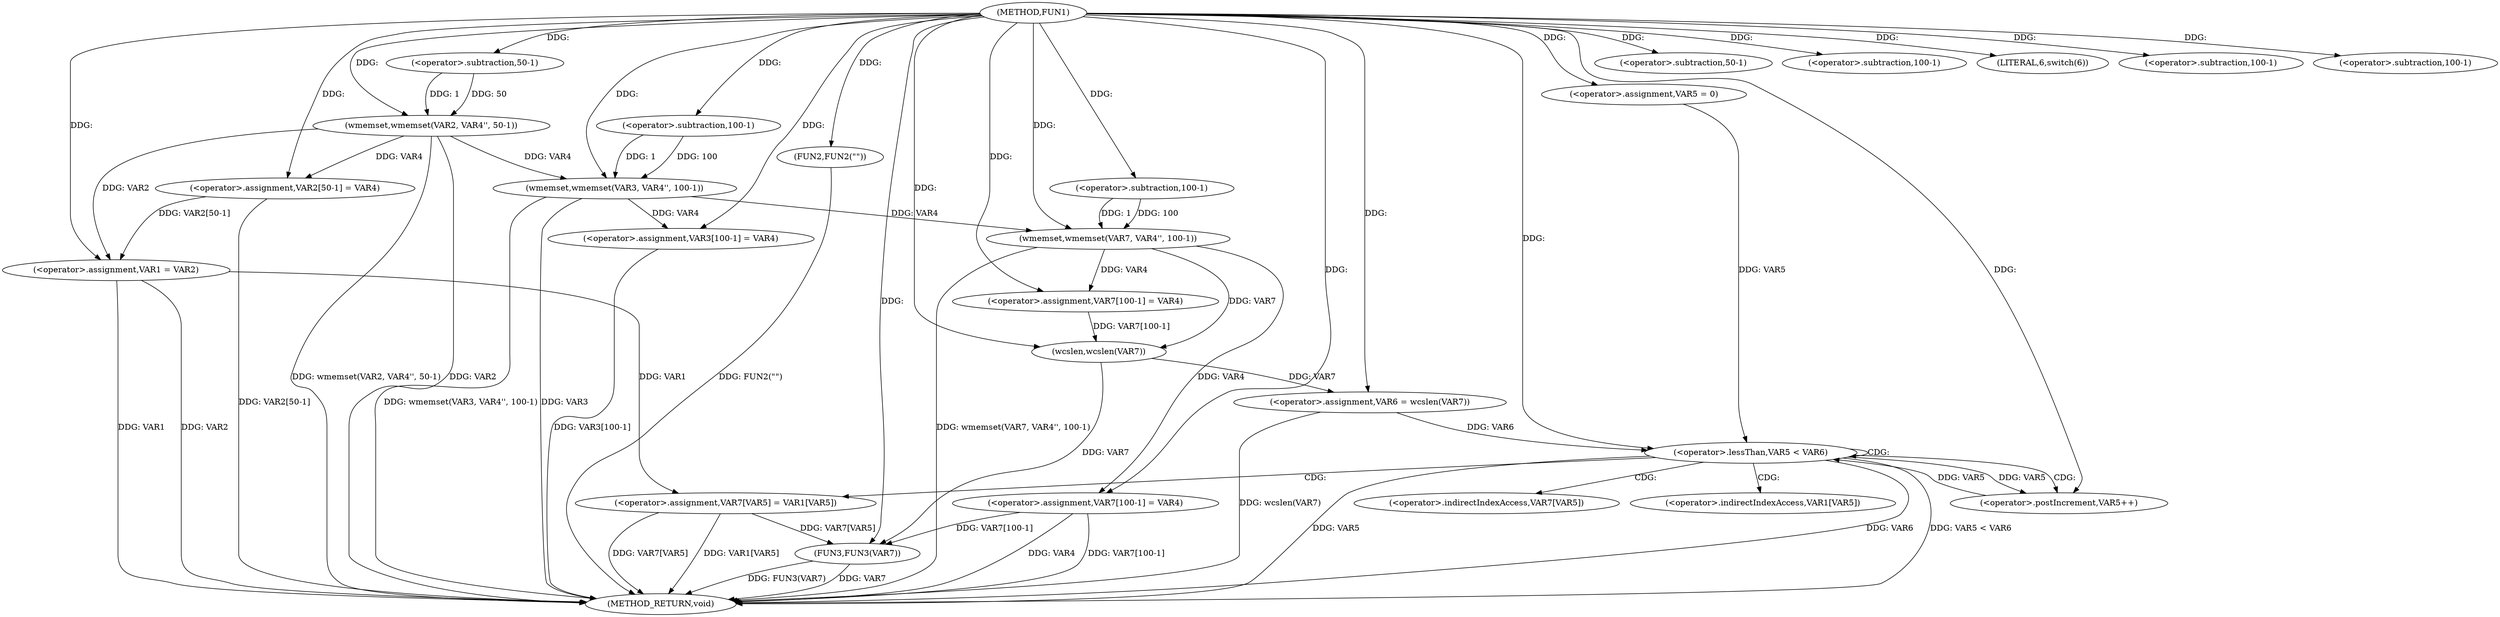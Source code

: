digraph FUN1 {  
"1000100" [label = "(METHOD,FUN1)" ]
"1000190" [label = "(METHOD_RETURN,void)" ]
"1000105" [label = "(wmemset,wmemset(VAR2, VAR4'', 50-1))" ]
"1000108" [label = "(<operator>.subtraction,50-1)" ]
"1000111" [label = "(<operator>.assignment,VAR2[50-1] = VAR4)" ]
"1000114" [label = "(<operator>.subtraction,50-1)" ]
"1000118" [label = "(wmemset,wmemset(VAR3, VAR4'', 100-1))" ]
"1000121" [label = "(<operator>.subtraction,100-1)" ]
"1000124" [label = "(<operator>.assignment,VAR3[100-1] = VAR4)" ]
"1000127" [label = "(<operator>.subtraction,100-1)" ]
"1000132" [label = "(LITERAL,6,switch(6))" ]
"1000135" [label = "(<operator>.assignment,VAR1 = VAR2)" ]
"1000140" [label = "(FUN2,FUN2(\"\"))" ]
"1000147" [label = "(wmemset,wmemset(VAR7, VAR4'', 100-1))" ]
"1000150" [label = "(<operator>.subtraction,100-1)" ]
"1000153" [label = "(<operator>.assignment,VAR7[100-1] = VAR4)" ]
"1000156" [label = "(<operator>.subtraction,100-1)" ]
"1000160" [label = "(<operator>.assignment,VAR6 = wcslen(VAR7))" ]
"1000162" [label = "(wcslen,wcslen(VAR7))" ]
"1000165" [label = "(<operator>.assignment,VAR5 = 0)" ]
"1000168" [label = "(<operator>.lessThan,VAR5 < VAR6)" ]
"1000171" [label = "(<operator>.postIncrement,VAR5++)" ]
"1000174" [label = "(<operator>.assignment,VAR7[VAR5] = VAR1[VAR5])" ]
"1000181" [label = "(<operator>.assignment,VAR7[100-1] = VAR4)" ]
"1000184" [label = "(<operator>.subtraction,100-1)" ]
"1000188" [label = "(FUN3,FUN3(VAR7))" ]
"1000175" [label = "(<operator>.indirectIndexAccess,VAR7[VAR5])" ]
"1000178" [label = "(<operator>.indirectIndexAccess,VAR1[VAR5])" ]
  "1000168" -> "1000190"  [ label = "DDG: VAR5 < VAR6"] 
  "1000181" -> "1000190"  [ label = "DDG: VAR4"] 
  "1000124" -> "1000190"  [ label = "DDG: VAR3[100-1]"] 
  "1000168" -> "1000190"  [ label = "DDG: VAR5"] 
  "1000105" -> "1000190"  [ label = "DDG: wmemset(VAR2, VAR4'', 50-1)"] 
  "1000118" -> "1000190"  [ label = "DDG: wmemset(VAR3, VAR4'', 100-1)"] 
  "1000111" -> "1000190"  [ label = "DDG: VAR2[50-1]"] 
  "1000168" -> "1000190"  [ label = "DDG: VAR6"] 
  "1000118" -> "1000190"  [ label = "DDG: VAR3"] 
  "1000160" -> "1000190"  [ label = "DDG: wcslen(VAR7)"] 
  "1000181" -> "1000190"  [ label = "DDG: VAR7[100-1]"] 
  "1000188" -> "1000190"  [ label = "DDG: FUN3(VAR7)"] 
  "1000174" -> "1000190"  [ label = "DDG: VAR1[VAR5]"] 
  "1000188" -> "1000190"  [ label = "DDG: VAR7"] 
  "1000140" -> "1000190"  [ label = "DDG: FUN2(\"\")"] 
  "1000135" -> "1000190"  [ label = "DDG: VAR1"] 
  "1000147" -> "1000190"  [ label = "DDG: wmemset(VAR7, VAR4'', 100-1)"] 
  "1000135" -> "1000190"  [ label = "DDG: VAR2"] 
  "1000105" -> "1000190"  [ label = "DDG: VAR2"] 
  "1000174" -> "1000190"  [ label = "DDG: VAR7[VAR5]"] 
  "1000100" -> "1000105"  [ label = "DDG: "] 
  "1000108" -> "1000105"  [ label = "DDG: 50"] 
  "1000108" -> "1000105"  [ label = "DDG: 1"] 
  "1000100" -> "1000108"  [ label = "DDG: "] 
  "1000105" -> "1000111"  [ label = "DDG: VAR4"] 
  "1000100" -> "1000111"  [ label = "DDG: "] 
  "1000100" -> "1000114"  [ label = "DDG: "] 
  "1000100" -> "1000118"  [ label = "DDG: "] 
  "1000105" -> "1000118"  [ label = "DDG: VAR4"] 
  "1000121" -> "1000118"  [ label = "DDG: 100"] 
  "1000121" -> "1000118"  [ label = "DDG: 1"] 
  "1000100" -> "1000121"  [ label = "DDG: "] 
  "1000118" -> "1000124"  [ label = "DDG: VAR4"] 
  "1000100" -> "1000124"  [ label = "DDG: "] 
  "1000100" -> "1000127"  [ label = "DDG: "] 
  "1000100" -> "1000132"  [ label = "DDG: "] 
  "1000111" -> "1000135"  [ label = "DDG: VAR2[50-1]"] 
  "1000105" -> "1000135"  [ label = "DDG: VAR2"] 
  "1000100" -> "1000135"  [ label = "DDG: "] 
  "1000100" -> "1000140"  [ label = "DDG: "] 
  "1000100" -> "1000147"  [ label = "DDG: "] 
  "1000118" -> "1000147"  [ label = "DDG: VAR4"] 
  "1000150" -> "1000147"  [ label = "DDG: 100"] 
  "1000150" -> "1000147"  [ label = "DDG: 1"] 
  "1000100" -> "1000150"  [ label = "DDG: "] 
  "1000147" -> "1000153"  [ label = "DDG: VAR4"] 
  "1000100" -> "1000153"  [ label = "DDG: "] 
  "1000100" -> "1000156"  [ label = "DDG: "] 
  "1000162" -> "1000160"  [ label = "DDG: VAR7"] 
  "1000100" -> "1000160"  [ label = "DDG: "] 
  "1000147" -> "1000162"  [ label = "DDG: VAR7"] 
  "1000153" -> "1000162"  [ label = "DDG: VAR7[100-1]"] 
  "1000100" -> "1000162"  [ label = "DDG: "] 
  "1000100" -> "1000165"  [ label = "DDG: "] 
  "1000171" -> "1000168"  [ label = "DDG: VAR5"] 
  "1000165" -> "1000168"  [ label = "DDG: VAR5"] 
  "1000100" -> "1000168"  [ label = "DDG: "] 
  "1000160" -> "1000168"  [ label = "DDG: VAR6"] 
  "1000168" -> "1000171"  [ label = "DDG: VAR5"] 
  "1000100" -> "1000171"  [ label = "DDG: "] 
  "1000135" -> "1000174"  [ label = "DDG: VAR1"] 
  "1000100" -> "1000181"  [ label = "DDG: "] 
  "1000147" -> "1000181"  [ label = "DDG: VAR4"] 
  "1000100" -> "1000184"  [ label = "DDG: "] 
  "1000181" -> "1000188"  [ label = "DDG: VAR7[100-1]"] 
  "1000162" -> "1000188"  [ label = "DDG: VAR7"] 
  "1000174" -> "1000188"  [ label = "DDG: VAR7[VAR5]"] 
  "1000100" -> "1000188"  [ label = "DDG: "] 
  "1000168" -> "1000168"  [ label = "CDG: "] 
  "1000168" -> "1000171"  [ label = "CDG: "] 
  "1000168" -> "1000178"  [ label = "CDG: "] 
  "1000168" -> "1000174"  [ label = "CDG: "] 
  "1000168" -> "1000175"  [ label = "CDG: "] 
}
